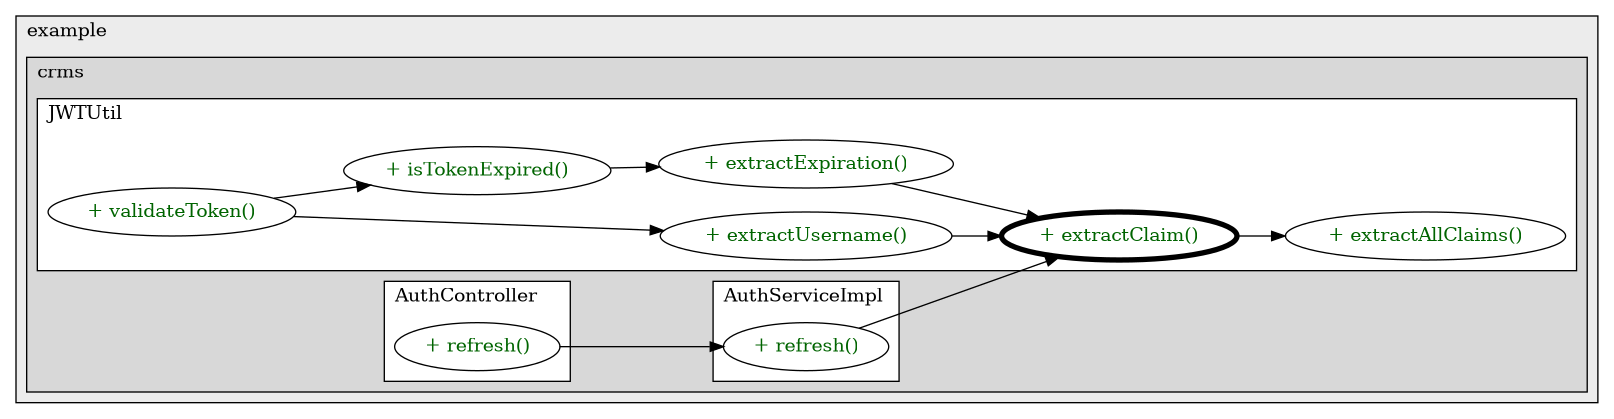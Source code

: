@startuml

/' diagram meta data start
config=CallConfiguration;
{
  "rootMethod": "org.example.crms.util.JWTUtil#extractClaim(String,Function\u003cClaims, T\u003e)",
  "projectClassification": {
    "searchMode": "OpenProject", // OpenProject, AllProjects
    "includedProjects": "",
    "pathEndKeywords": "*.impl",
    "isClientPath": "",
    "isClientName": "",
    "isTestPath": "",
    "isTestName": "",
    "isMappingPath": "",
    "isMappingName": "",
    "isDataAccessPath": "",
    "isDataAccessName": "",
    "isDataStructurePath": "",
    "isDataStructureName": "",
    "isInterfaceStructuresPath": "",
    "isInterfaceStructuresName": "",
    "isEntryPointPath": "",
    "isEntryPointName": "",
    "treatFinalFieldsAsMandatory": false
  },
  "graphRestriction": {
    "classPackageExcludeFilter": "",
    "classPackageIncludeFilter": "",
    "classNameExcludeFilter": "",
    "classNameIncludeFilter": "",
    "methodNameExcludeFilter": "",
    "methodNameIncludeFilter": "",
    "removeByInheritance": "", // inheritance/annotation based filtering is done in a second step
    "removeByAnnotation": "",
    "removeByClassPackage": "", // cleanup the graph after inheritance/annotation based filtering is done
    "removeByClassName": "",
    "cutMappings": false,
    "cutEnum": true,
    "cutTests": true,
    "cutClient": true,
    "cutDataAccess": true,
    "cutInterfaceStructures": true,
    "cutDataStructures": true,
    "cutGetterAndSetter": true,
    "cutConstructors": true
  },
  "graphTraversal": {
    "forwardDepth": 3,
    "backwardDepth": 3,
    "classPackageExcludeFilter": "",
    "classPackageIncludeFilter": "",
    "classNameExcludeFilter": "",
    "classNameIncludeFilter": "",
    "methodNameExcludeFilter": "",
    "methodNameIncludeFilter": "",
    "hideMappings": false,
    "hideDataStructures": false,
    "hidePrivateMethods": true,
    "hideInterfaceCalls": true, // indirection: implementation -> interface (is hidden) -> implementation
    "onlyShowApplicationEntryPoints": false, // root node is included
    "useMethodCallsForStructureDiagram": "ForwardOnly" // ForwardOnly, BothDirections, No
  },
  "details": {
    "aggregation": "GroupByClass", // ByClass, GroupByClass, None
    "showMethodParametersTypes": false,
    "showMethodParametersNames": false,
    "showMethodReturnType": false,
    "showPackageLevels": 2,
    "showCallOrder": false,
    "edgeMode": "MethodsOnly", // TypesOnly, MethodsOnly, TypesAndMethods, MethodsAndDirectTypeUsage
    "showDetailedClassStructure": false
  },
  "rootClass": "org.example.crms.util.JWTUtil",
  "extensionCallbackMethod": "" // qualified.class.name#methodName - signature: public static String method(String)
}
diagram meta data end '/



digraph g {
    rankdir="LR"
    splines=polyline
    

'nodes 
subgraph cluster_1322970774 { 
   	label=example
	labeljust=l
	fillcolor="#ececec"
	style=filled
   
   subgraph cluster_134859687 { 
   	label=crms
	labeljust=l
	fillcolor="#d8d8d8"
	style=filled
   
   subgraph cluster_1154183101 { 
   	label=AuthServiceImpl
	labeljust=l
	fillcolor=white
	style=filled
   
   AuthServiceImpl881284772XXXrefresh895445839[
	label="+ refresh()"
	style=filled
	fillcolor=white
	tooltip="AuthServiceImpl

null"
	fontcolor=darkgreen
];
} 

subgraph cluster_1792626760 { 
   	label=JWTUtil
	labeljust=l
	fillcolor=white
	style=filled
   
   JWTUtil1768905747XXXextractAllClaims1808118735[
	label="+ extractAllClaims()"
	style=filled
	fillcolor=white
	tooltip="JWTUtil

null"
	fontcolor=darkgreen
];

JWTUtil1768905747XXXextractClaim43505652[
	label="+ extractClaim()"
	style=filled
	fillcolor=white
	tooltip="JWTUtil

null"
	penwidth=4
	fontcolor=darkgreen
];

JWTUtil1768905747XXXextractExpiration1808118735[
	label="+ extractExpiration()"
	style=filled
	fillcolor=white
	tooltip="JWTUtil

null"
	fontcolor=darkgreen
];

JWTUtil1768905747XXXextractUsername1808118735[
	label="+ extractUsername()"
	style=filled
	fillcolor=white
	tooltip="JWTUtil

null"
	fontcolor=darkgreen
];

JWTUtil1768905747XXXisTokenExpired1808118735[
	label="+ isTokenExpired()"
	style=filled
	fillcolor=white
	tooltip="JWTUtil

null"
	fontcolor=darkgreen
];

JWTUtil1768905747XXXvalidateToken1347621202[
	label="+ validateToken()"
	style=filled
	fillcolor=white
	tooltip="JWTUtil

null"
	fontcolor=darkgreen
];
} 

subgraph cluster_721254490 { 
   	label=AuthController
	labeljust=l
	fillcolor=white
	style=filled
   
   AuthController1419170292XXXrefresh895445839[
	label="+ refresh()"
	style=filled
	fillcolor=white
	tooltip="AuthController

null"
	fontcolor=darkgreen
];
} 
} 
} 

'edges    
AuthController1419170292XXXrefresh895445839 -> AuthServiceImpl881284772XXXrefresh895445839;
AuthServiceImpl881284772XXXrefresh895445839 -> JWTUtil1768905747XXXextractClaim43505652;
JWTUtil1768905747XXXextractClaim43505652 -> JWTUtil1768905747XXXextractAllClaims1808118735;
JWTUtil1768905747XXXextractExpiration1808118735 -> JWTUtil1768905747XXXextractClaim43505652;
JWTUtil1768905747XXXextractUsername1808118735 -> JWTUtil1768905747XXXextractClaim43505652;
JWTUtil1768905747XXXisTokenExpired1808118735 -> JWTUtil1768905747XXXextractExpiration1808118735;
JWTUtil1768905747XXXvalidateToken1347621202 -> JWTUtil1768905747XXXextractUsername1808118735;
JWTUtil1768905747XXXvalidateToken1347621202 -> JWTUtil1768905747XXXisTokenExpired1808118735;
    
}
@enduml